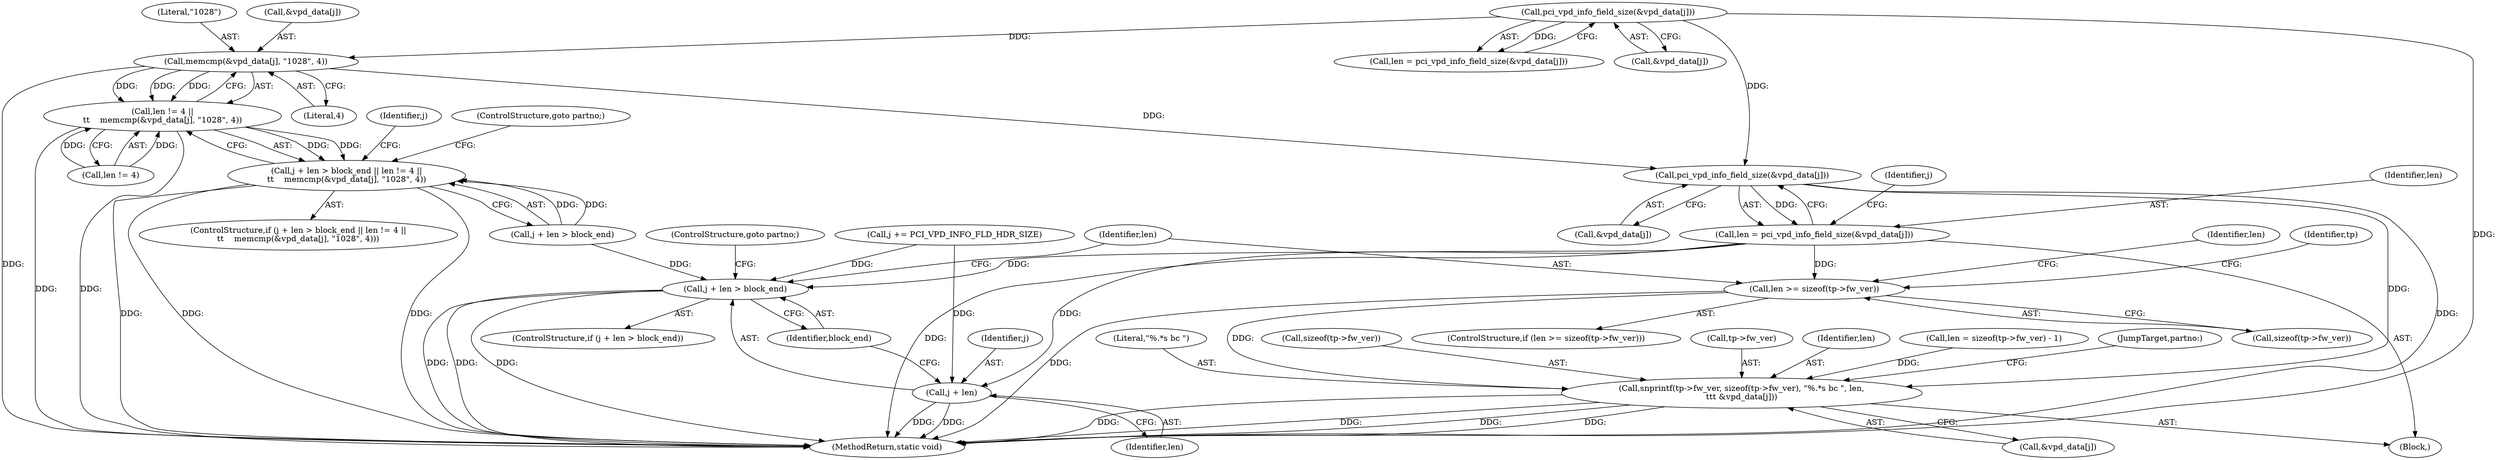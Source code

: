 digraph "0_linux_715230a44310a8cf66fbfb5a46f9a62a9b2de424@API" {
"1000192" [label="(Call,memcmp(&vpd_data[j], \"1028\", 4))"];
"1000173" [label="(Call,pci_vpd_info_field_size(&vpd_data[j]))"];
"1000188" [label="(Call,len != 4 ||\n\t\t    memcmp(&vpd_data[j], \"1028\", 4))"];
"1000182" [label="(Call,j + len > block_end || len != 4 ||\n\t\t    memcmp(&vpd_data[j], \"1028\", 4))"];
"1000214" [label="(Call,pci_vpd_info_field_size(&vpd_data[j]))"];
"1000212" [label="(Call,len = pci_vpd_info_field_size(&vpd_data[j]))"];
"1000223" [label="(Call,j + len > block_end)"];
"1000224" [label="(Call,j + len)"];
"1000230" [label="(Call,len >= sizeof(tp->fw_ver))"];
"1000253" [label="(Call,snprintf(tp->fw_ver, sizeof(tp->fw_ver), \"%.*s bc \", len,\n\t\t\t &vpd_data[j]))"];
"1000197" [label="(Literal,\"1028\")"];
"1000227" [label="(Identifier,block_end)"];
"1000225" [label="(Identifier,j)"];
"1000170" [label="(Block,)"];
"1000257" [label="(Call,sizeof(tp->fw_ver))"];
"1000229" [label="(ControlStructure,if (len >= sizeof(tp->fw_ver)))"];
"1000183" [label="(Call,j + len > block_end)"];
"1000232" [label="(Call,sizeof(tp->fw_ver))"];
"1000254" [label="(Call,tp->fw_ver)"];
"1000253" [label="(Call,snprintf(tp->fw_ver, sizeof(tp->fw_ver), \"%.*s bc \", len,\n\t\t\t &vpd_data[j]))"];
"1000262" [label="(Identifier,len)"];
"1000201" [label="(Identifier,j)"];
"1000193" [label="(Call,&vpd_data[j])"];
"1000182" [label="(Call,j + len > block_end || len != 4 ||\n\t\t    memcmp(&vpd_data[j], \"1028\", 4))"];
"1000219" [label="(Call,j += PCI_VPD_INFO_FLD_HDR_SIZE)"];
"1000173" [label="(Call,pci_vpd_info_field_size(&vpd_data[j]))"];
"1000223" [label="(Call,j + len > block_end)"];
"1000198" [label="(Literal,4)"];
"1000236" [label="(Call,len = sizeof(tp->fw_ver) - 1)"];
"1000228" [label="(ControlStructure,goto partno;)"];
"1000220" [label="(Identifier,j)"];
"1000224" [label="(Call,j + len)"];
"1000267" [label="(JumpTarget,partno:)"];
"1000261" [label="(Literal,\"%.*s bc \")"];
"1000189" [label="(Call,len != 4)"];
"1000214" [label="(Call,pci_vpd_info_field_size(&vpd_data[j]))"];
"1000246" [label="(Identifier,tp)"];
"1000181" [label="(ControlStructure,if (j + len > block_end || len != 4 ||\n\t\t    memcmp(&vpd_data[j], \"1028\", 4)))"];
"1000188" [label="(Call,len != 4 ||\n\t\t    memcmp(&vpd_data[j], \"1028\", 4))"];
"1000199" [label="(ControlStructure,goto partno;)"];
"1000192" [label="(Call,memcmp(&vpd_data[j], \"1028\", 4))"];
"1000263" [label="(Call,&vpd_data[j])"];
"1000231" [label="(Identifier,len)"];
"1000226" [label="(Identifier,len)"];
"1000237" [label="(Identifier,len)"];
"1000604" [label="(MethodReturn,static void)"];
"1000171" [label="(Call,len = pci_vpd_info_field_size(&vpd_data[j]))"];
"1000215" [label="(Call,&vpd_data[j])"];
"1000230" [label="(Call,len >= sizeof(tp->fw_ver))"];
"1000213" [label="(Identifier,len)"];
"1000222" [label="(ControlStructure,if (j + len > block_end))"];
"1000174" [label="(Call,&vpd_data[j])"];
"1000212" [label="(Call,len = pci_vpd_info_field_size(&vpd_data[j]))"];
"1000192" -> "1000188"  [label="AST: "];
"1000192" -> "1000198"  [label="CFG: "];
"1000193" -> "1000192"  [label="AST: "];
"1000197" -> "1000192"  [label="AST: "];
"1000198" -> "1000192"  [label="AST: "];
"1000188" -> "1000192"  [label="CFG: "];
"1000192" -> "1000604"  [label="DDG: "];
"1000192" -> "1000188"  [label="DDG: "];
"1000192" -> "1000188"  [label="DDG: "];
"1000192" -> "1000188"  [label="DDG: "];
"1000173" -> "1000192"  [label="DDG: "];
"1000192" -> "1000214"  [label="DDG: "];
"1000173" -> "1000171"  [label="AST: "];
"1000173" -> "1000174"  [label="CFG: "];
"1000174" -> "1000173"  [label="AST: "];
"1000171" -> "1000173"  [label="CFG: "];
"1000173" -> "1000604"  [label="DDG: "];
"1000173" -> "1000171"  [label="DDG: "];
"1000173" -> "1000214"  [label="DDG: "];
"1000188" -> "1000182"  [label="AST: "];
"1000188" -> "1000189"  [label="CFG: "];
"1000189" -> "1000188"  [label="AST: "];
"1000182" -> "1000188"  [label="CFG: "];
"1000188" -> "1000604"  [label="DDG: "];
"1000188" -> "1000604"  [label="DDG: "];
"1000188" -> "1000182"  [label="DDG: "];
"1000188" -> "1000182"  [label="DDG: "];
"1000189" -> "1000188"  [label="DDG: "];
"1000189" -> "1000188"  [label="DDG: "];
"1000182" -> "1000181"  [label="AST: "];
"1000182" -> "1000183"  [label="CFG: "];
"1000183" -> "1000182"  [label="AST: "];
"1000199" -> "1000182"  [label="CFG: "];
"1000201" -> "1000182"  [label="CFG: "];
"1000182" -> "1000604"  [label="DDG: "];
"1000182" -> "1000604"  [label="DDG: "];
"1000182" -> "1000604"  [label="DDG: "];
"1000183" -> "1000182"  [label="DDG: "];
"1000183" -> "1000182"  [label="DDG: "];
"1000214" -> "1000212"  [label="AST: "];
"1000214" -> "1000215"  [label="CFG: "];
"1000215" -> "1000214"  [label="AST: "];
"1000212" -> "1000214"  [label="CFG: "];
"1000214" -> "1000604"  [label="DDG: "];
"1000214" -> "1000212"  [label="DDG: "];
"1000214" -> "1000253"  [label="DDG: "];
"1000212" -> "1000170"  [label="AST: "];
"1000213" -> "1000212"  [label="AST: "];
"1000220" -> "1000212"  [label="CFG: "];
"1000212" -> "1000604"  [label="DDG: "];
"1000212" -> "1000223"  [label="DDG: "];
"1000212" -> "1000224"  [label="DDG: "];
"1000212" -> "1000230"  [label="DDG: "];
"1000223" -> "1000222"  [label="AST: "];
"1000223" -> "1000227"  [label="CFG: "];
"1000224" -> "1000223"  [label="AST: "];
"1000227" -> "1000223"  [label="AST: "];
"1000228" -> "1000223"  [label="CFG: "];
"1000231" -> "1000223"  [label="CFG: "];
"1000223" -> "1000604"  [label="DDG: "];
"1000223" -> "1000604"  [label="DDG: "];
"1000223" -> "1000604"  [label="DDG: "];
"1000219" -> "1000223"  [label="DDG: "];
"1000183" -> "1000223"  [label="DDG: "];
"1000224" -> "1000226"  [label="CFG: "];
"1000225" -> "1000224"  [label="AST: "];
"1000226" -> "1000224"  [label="AST: "];
"1000227" -> "1000224"  [label="CFG: "];
"1000224" -> "1000604"  [label="DDG: "];
"1000224" -> "1000604"  [label="DDG: "];
"1000219" -> "1000224"  [label="DDG: "];
"1000230" -> "1000229"  [label="AST: "];
"1000230" -> "1000232"  [label="CFG: "];
"1000231" -> "1000230"  [label="AST: "];
"1000232" -> "1000230"  [label="AST: "];
"1000237" -> "1000230"  [label="CFG: "];
"1000246" -> "1000230"  [label="CFG: "];
"1000230" -> "1000604"  [label="DDG: "];
"1000230" -> "1000253"  [label="DDG: "];
"1000253" -> "1000170"  [label="AST: "];
"1000253" -> "1000263"  [label="CFG: "];
"1000254" -> "1000253"  [label="AST: "];
"1000257" -> "1000253"  [label="AST: "];
"1000261" -> "1000253"  [label="AST: "];
"1000262" -> "1000253"  [label="AST: "];
"1000263" -> "1000253"  [label="AST: "];
"1000267" -> "1000253"  [label="CFG: "];
"1000253" -> "1000604"  [label="DDG: "];
"1000253" -> "1000604"  [label="DDG: "];
"1000253" -> "1000604"  [label="DDG: "];
"1000253" -> "1000604"  [label="DDG: "];
"1000236" -> "1000253"  [label="DDG: "];
}
